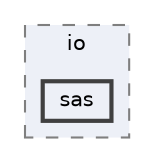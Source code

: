 digraph "/home/jam/Research/IRES-2025/dev/src/llm-scripts/testing/hypothesis-testing/hyp-env/lib/python3.12/site-packages/pandas/tests/io/sas"
{
 // LATEX_PDF_SIZE
  bgcolor="transparent";
  edge [fontname=Helvetica,fontsize=10,labelfontname=Helvetica,labelfontsize=10];
  node [fontname=Helvetica,fontsize=10,shape=box,height=0.2,width=0.4];
  compound=true
  subgraph clusterdir_58093ff5c4dadb8322f04caa14ccd81b {
    graph [ bgcolor="#edf0f7", pencolor="grey50", label="io", fontname=Helvetica,fontsize=10 style="filled,dashed", URL="dir_58093ff5c4dadb8322f04caa14ccd81b.html",tooltip=""]
  dir_0865be1db0747ba61b5d687dba04ce00 [label="sas", fillcolor="#edf0f7", color="grey25", style="filled,bold", URL="dir_0865be1db0747ba61b5d687dba04ce00.html",tooltip=""];
  }
}
